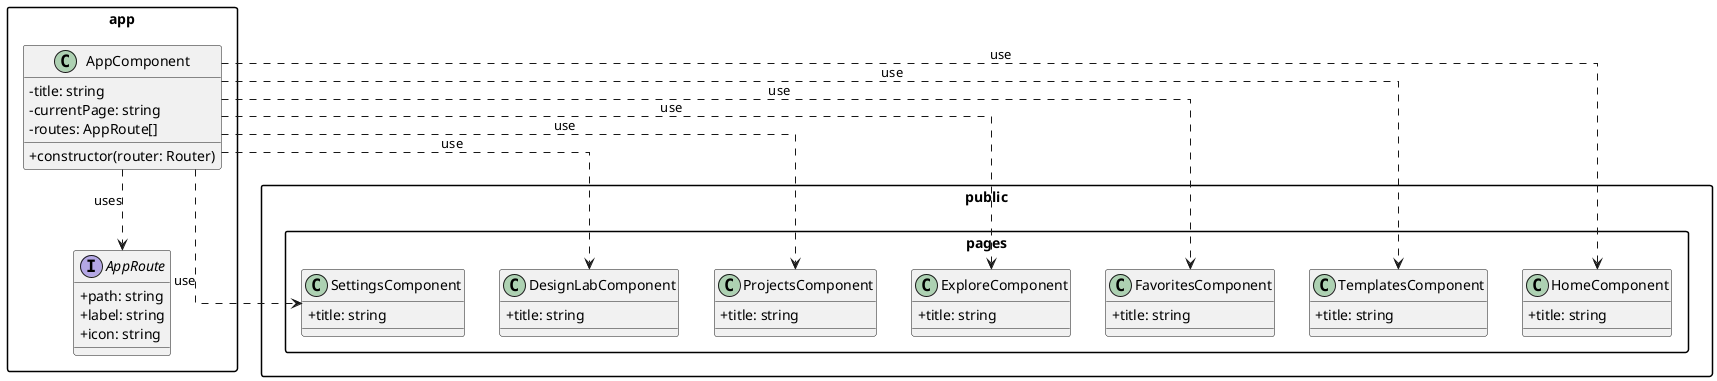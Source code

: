@startuml App Structure

' Style settings
skinparam classAttributeIconSize 0
skinparam packageStyle rectangle
skinparam linetype ortho

package "app" {
  class AppComponent {
    - title: string
    - currentPage: string
    - routes: AppRoute[]
    + constructor(router: Router)
  }

  interface AppRoute {
    + path: string
    + label: string
    + icon: string
  }

  AppComponent ..> AppRoute : uses
}

package "public" {
  package "pages" {
    class HomeComponent {
      + title: string
    }

    class TemplatesComponent {
      + title: string
    }

    class FavoritesComponent {
      + title: string
    }

    class ExploreComponent {
      + title: string
    }

    class ProjectsComponent {
      + title: string
    }

    class DesignLabComponent {
      + title: string
    }

    class SettingsComponent {
      + title: string
    }
  }
}

AppComponent ..> HomeComponent : use
AppComponent ..> TemplatesComponent : use
AppComponent ..> FavoritesComponent : use
AppComponent ..> ExploreComponent : use
AppComponent ..> ProjectsComponent : use
AppComponent ..> DesignLabComponent : use
AppComponent ..> SettingsComponent : use

@enduml 
